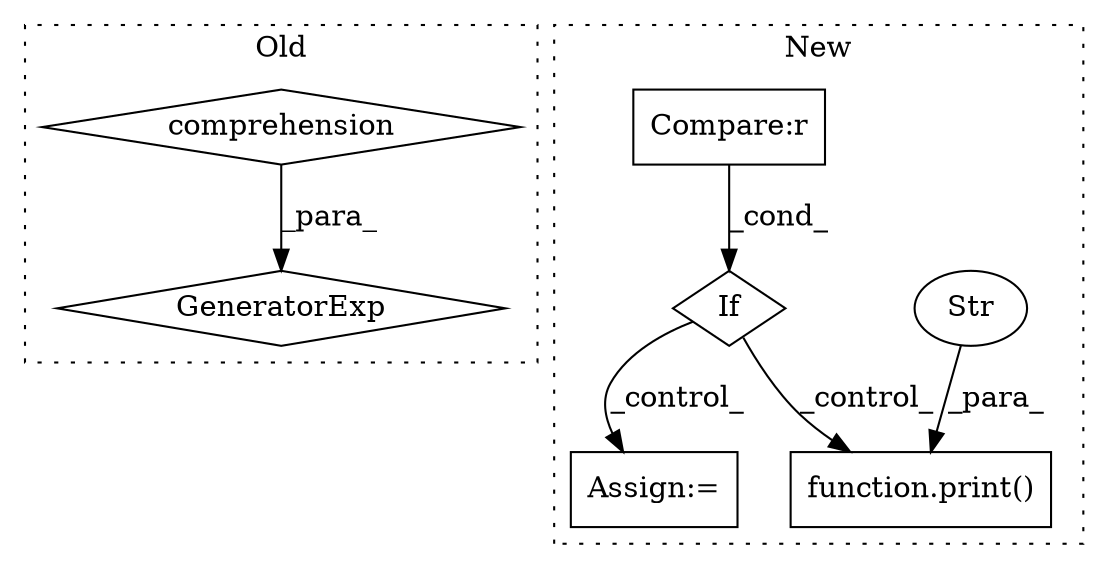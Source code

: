 digraph G {
subgraph cluster0 {
1 [label="GeneratorExp" a="55" s="6117" l="1" shape="diamond"];
3 [label="comprehension" a="45" s="6127" l="3" shape="diamond"];
label = "Old";
style="dotted";
}
subgraph cluster1 {
2 [label="function.print()" a="75" s="8105,8145" l="6,1" shape="box"];
4 [label="Str" a="66" s="8111" l="34" shape="ellipse"];
5 [label="Compare:r" a="40" s="7685" l="22" shape="box"];
6 [label="If" a="96" s="7682" l="3" shape="diamond"];
7 [label="Assign:=" a="68" s="7895" l="3" shape="box"];
label = "New";
style="dotted";
}
3 -> 1 [label="_para_"];
4 -> 2 [label="_para_"];
5 -> 6 [label="_cond_"];
6 -> 7 [label="_control_"];
6 -> 2 [label="_control_"];
}